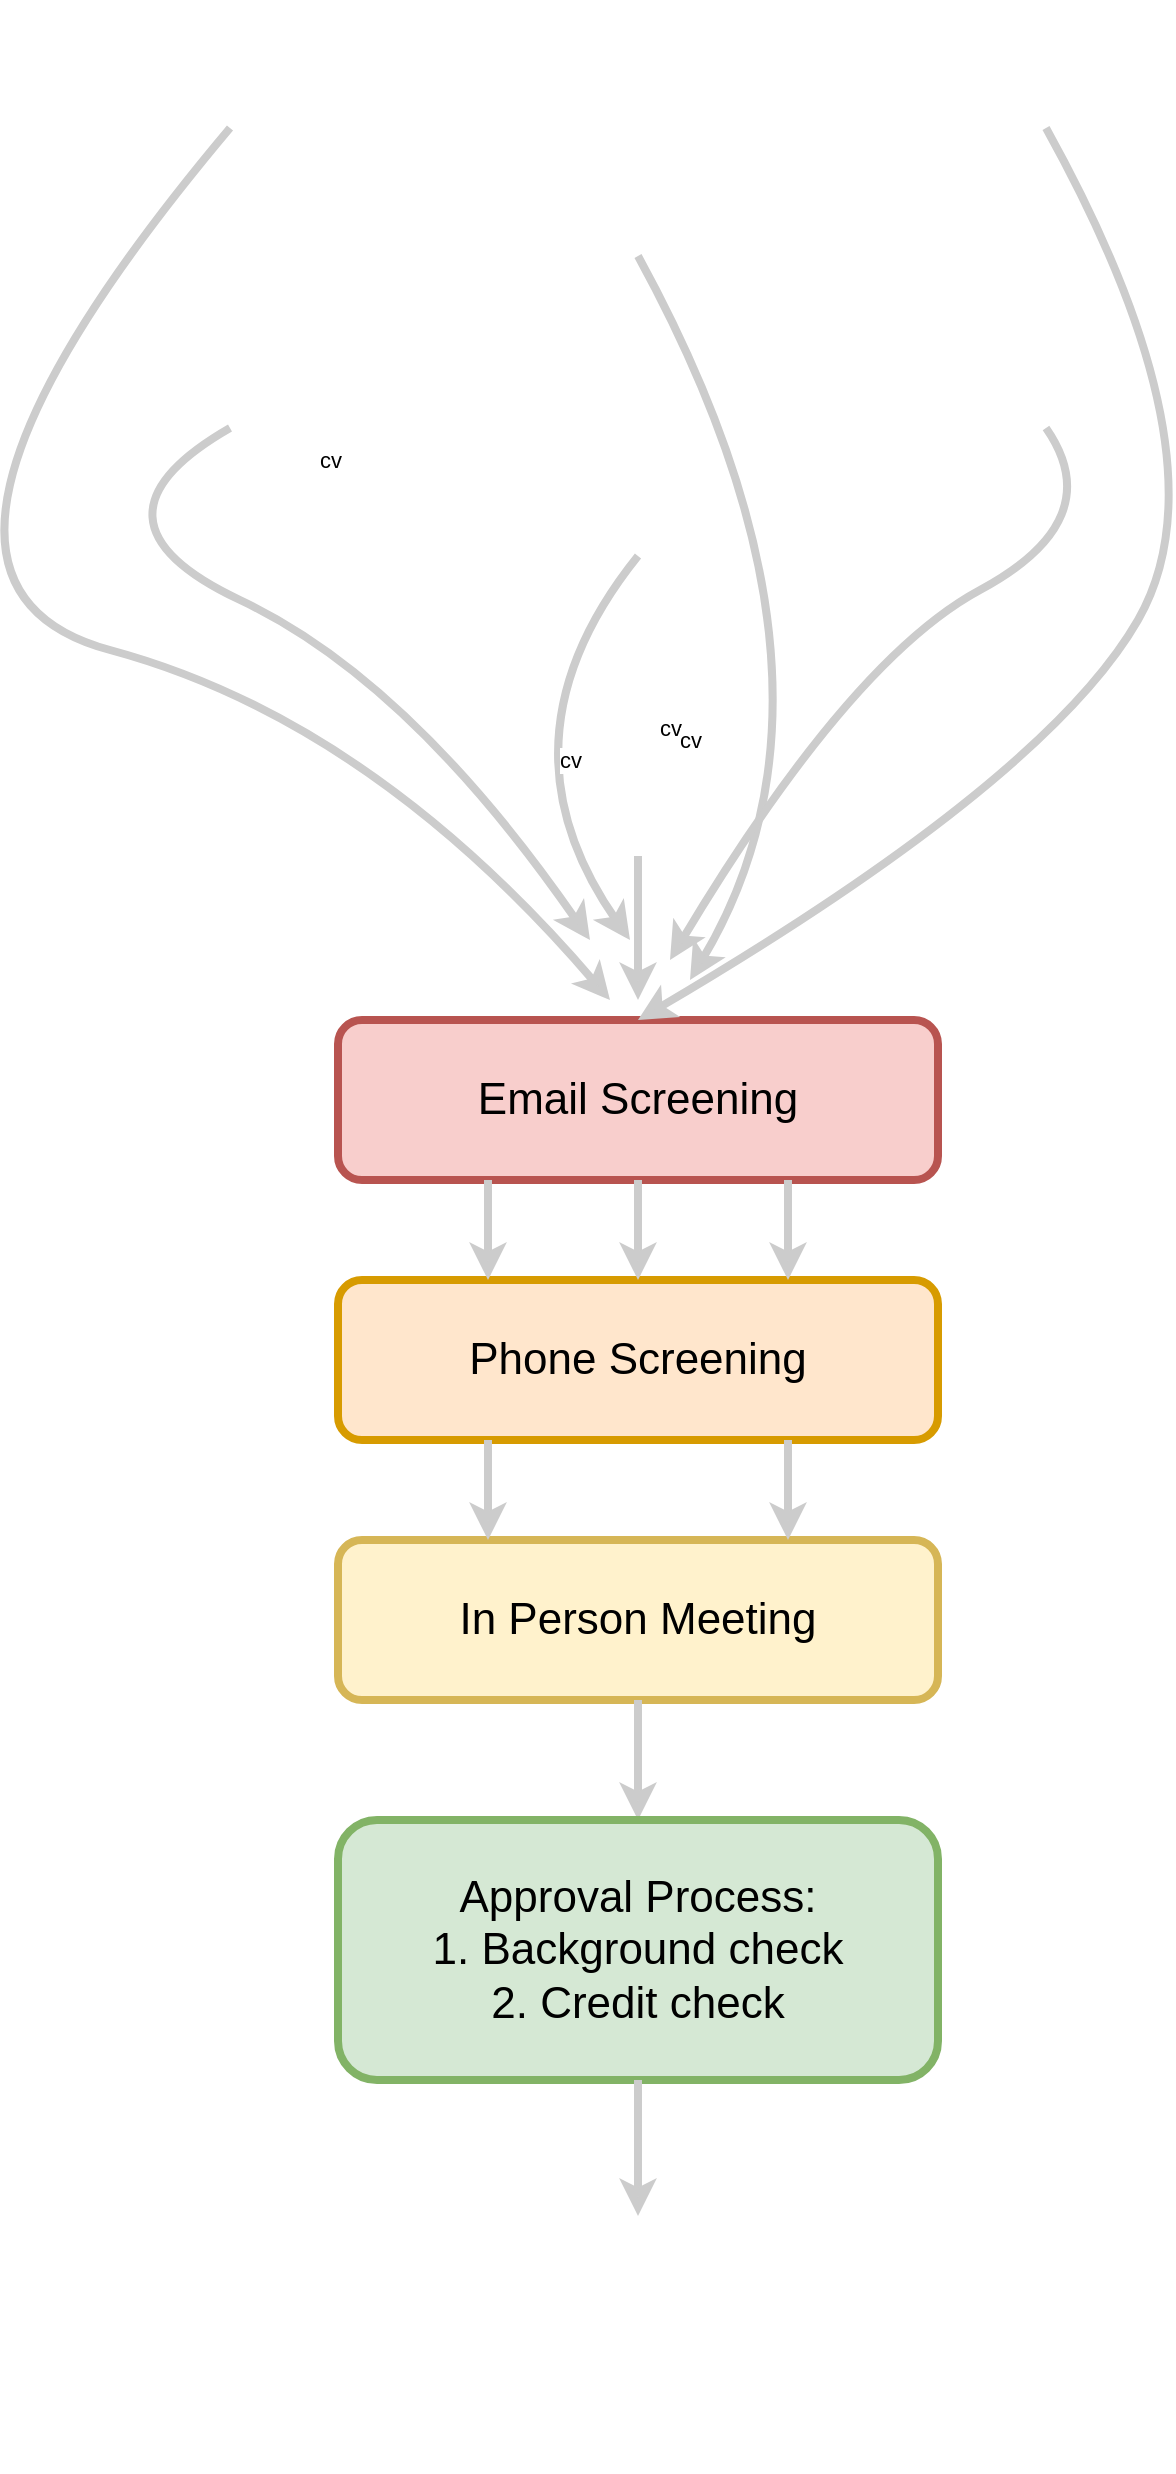<mxfile version="11.1.4" type="device"><diagram id="V3EihlHXr4Rv0LzXhgEK" name="Page-1"><mxGraphModel dx="2266" dy="757" grid="1" gridSize="10" guides="1" tooltips="1" connect="1" arrows="1" fold="1" page="1" pageScale="1" pageWidth="850" pageHeight="1100" math="0" shadow="0"><root><mxCell id="0"/><mxCell id="1" parent="0"/><mxCell id="s0NexDpnCs0Hj_2VSAh0-21" value="cv" style="curved=1;endArrow=classic;html=1;strokeWidth=4;exitX=0.5;exitY=1;exitDx=0;exitDy=0;strokeColor=#CCCCCC;" edge="1" parent="1" source="s0NexDpnCs0Hj_2VSAh0-5"><mxGeometry x="-1" y="66" width="50" height="50" relative="1" as="geometry"><mxPoint x="274" y="488" as="sourcePoint"/><mxPoint x="264" y="700" as="targetPoint"/><Array as="points"/><mxPoint x="-50" y="-64" as="offset"/></mxGeometry></mxCell><mxCell id="s0NexDpnCs0Hj_2VSAh0-20" value="cv" style="curved=1;endArrow=classic;html=1;strokeWidth=4;exitX=0.5;exitY=1;exitDx=0;exitDy=0;strokeColor=#CCCCCC;" edge="1" parent="1" source="s0NexDpnCs0Hj_2VSAh0-4"><mxGeometry x="0.243" y="27" width="50" height="50" relative="1" as="geometry"><mxPoint x="274" y="338" as="sourcePoint"/><mxPoint x="260" y="670" as="targetPoint"/><Array as="points"><mxPoint x="190" y="570"/></Array><mxPoint as="offset"/></mxGeometry></mxCell><mxCell id="s0NexDpnCs0Hj_2VSAh0-18" value="cv" style="curved=1;endArrow=classic;html=1;strokeWidth=4;exitX=0.5;exitY=1;exitDx=0;exitDy=0;strokeColor=#CCCCCC;" edge="1" parent="1" source="s0NexDpnCs0Hj_2VSAh0-2"><mxGeometry x="0.506" y="-62" width="50" height="50" relative="1" as="geometry"><mxPoint x="478" y="424" as="sourcePoint"/><mxPoint x="290" y="690" as="targetPoint"/><Array as="points"><mxPoint x="380" y="540"/></Array><mxPoint as="offset"/></mxGeometry></mxCell><mxCell id="s0NexDpnCs0Hj_2VSAh0-1" value="" style="shape=image;html=1;verticalAlign=top;verticalLabelPosition=bottom;labelBackgroundColor=#ffffff;imageAspect=0;aspect=fixed;image=https://cdn4.iconfinder.com/data/icons/avatars-xmas-giveaway/128/punk_man_person_avatar-128.png" vertex="1" parent="1"><mxGeometry x="60" y="200" width="128" height="128" as="geometry"/></mxCell><mxCell id="s0NexDpnCs0Hj_2VSAh0-2" value="" style="shape=image;html=1;verticalAlign=top;verticalLabelPosition=bottom;labelBackgroundColor=#ffffff;imageAspect=0;aspect=fixed;image=https://cdn4.iconfinder.com/data/icons/avatars-xmas-giveaway/128/indian_man_male_person-128.png" vertex="1" parent="1"><mxGeometry x="200" y="200" width="128" height="128" as="geometry"/></mxCell><mxCell id="s0NexDpnCs0Hj_2VSAh0-3" value="" style="shape=image;html=1;verticalAlign=top;verticalLabelPosition=bottom;labelBackgroundColor=#ffffff;imageAspect=0;aspect=fixed;image=https://cdn4.iconfinder.com/data/icons/avatars-xmas-giveaway/128/girl_person_kid_child-128.png" vertex="1" parent="1"><mxGeometry x="60" y="350" width="128" height="128" as="geometry"/></mxCell><mxCell id="s0NexDpnCs0Hj_2VSAh0-4" value="" style="shape=image;html=1;verticalAlign=top;verticalLabelPosition=bottom;labelBackgroundColor=#ffffff;imageAspect=0;aspect=fixed;image=https://cdn4.iconfinder.com/data/icons/avatars-xmas-giveaway/128/boy_person_avatar_kid-128.png" vertex="1" parent="1"><mxGeometry x="200" y="350" width="128" height="128" as="geometry"/></mxCell><mxCell id="s0NexDpnCs0Hj_2VSAh0-5" value="" style="shape=image;html=1;verticalAlign=top;verticalLabelPosition=bottom;labelBackgroundColor=#ffffff;imageAspect=0;aspect=fixed;image=https://cdn4.iconfinder.com/data/icons/avatars-xmas-giveaway/128/afro_woman_female_person-128.png" vertex="1" parent="1"><mxGeometry x="200" y="500" width="128" height="128" as="geometry"/></mxCell><mxCell id="s0NexDpnCs0Hj_2VSAh0-6" value="" style="shape=image;html=1;verticalAlign=top;verticalLabelPosition=bottom;labelBackgroundColor=#ffffff;imageAspect=0;aspect=fixed;image=https://cdn4.iconfinder.com/data/icons/avatars-xmas-giveaway/128/pilot_traveller_person_avatar-128.png" vertex="1" parent="1"><mxGeometry x="340" y="200" width="128" height="128" as="geometry"/></mxCell><mxCell id="s0NexDpnCs0Hj_2VSAh0-7" value="" style="shape=image;html=1;verticalAlign=top;verticalLabelPosition=bottom;labelBackgroundColor=#ffffff;imageAspect=0;aspect=fixed;image=https://cdn1.iconfinder.com/data/icons/user-pictures/100/male3-128.png" vertex="1" parent="1"><mxGeometry x="340" y="350" width="128" height="128" as="geometry"/></mxCell><mxCell id="s0NexDpnCs0Hj_2VSAh0-9" value="&lt;font style=&quot;font-size: 22px&quot;&gt;Email Screening&lt;/font&gt;" style="rounded=1;whiteSpace=wrap;html=1;fillColor=#f8cecc;strokeColor=#b85450;strokeWidth=4;" vertex="1" parent="1"><mxGeometry x="114" y="710" width="300" height="80" as="geometry"/></mxCell><mxCell id="s0NexDpnCs0Hj_2VSAh0-10" value="&lt;font style=&quot;font-size: 22px&quot;&gt;Phone Screening&lt;br&gt;&lt;/font&gt;" style="rounded=1;whiteSpace=wrap;html=1;fillColor=#ffe6cc;strokeColor=#d79b00;strokeWidth=4;" vertex="1" parent="1"><mxGeometry x="114" y="840" width="300" height="80" as="geometry"/></mxCell><mxCell id="s0NexDpnCs0Hj_2VSAh0-11" value="&lt;font style=&quot;font-size: 22px&quot;&gt;In Person Meeting&lt;br&gt;&lt;/font&gt;" style="rounded=1;whiteSpace=wrap;html=1;fillColor=#fff2cc;strokeColor=#d6b656;strokeWidth=4;" vertex="1" parent="1"><mxGeometry x="114" y="970" width="300" height="80" as="geometry"/></mxCell><mxCell id="s0NexDpnCs0Hj_2VSAh0-15" value="" style="curved=1;endArrow=classic;html=1;entryX=0.5;entryY=0;entryDx=0;entryDy=0;strokeWidth=4;exitX=1;exitY=0.5;exitDx=0;exitDy=0;strokeColor=#CCCCCC;" edge="1" parent="1" source="s0NexDpnCs0Hj_2VSAh0-6" target="s0NexDpnCs0Hj_2VSAh0-9"><mxGeometry width="50" height="50" relative="1" as="geometry"><mxPoint x="510" y="600" as="sourcePoint"/><mxPoint x="560" y="550" as="targetPoint"/><Array as="points"><mxPoint x="560" y="430"/><mxPoint x="468" y="590"/></Array></mxGeometry></mxCell><mxCell id="s0NexDpnCs0Hj_2VSAh0-16" value="" style="curved=1;endArrow=classic;html=1;strokeWidth=4;exitX=0;exitY=0.5;exitDx=0;exitDy=0;strokeColor=#CCCCCC;" edge="1" parent="1" source="s0NexDpnCs0Hj_2VSAh0-1"><mxGeometry width="50" height="50" relative="1" as="geometry"><mxPoint x="478" y="274" as="sourcePoint"/><mxPoint x="250" y="700" as="targetPoint"/><Array as="points"><mxPoint x="-130" y="490"/><mxPoint x="130" y="560"/></Array></mxGeometry></mxCell><mxCell id="s0NexDpnCs0Hj_2VSAh0-17" value="" style="curved=1;endArrow=classic;html=1;strokeWidth=4;exitX=1;exitY=0.5;exitDx=0;exitDy=0;strokeColor=#CCCCCC;" edge="1" parent="1" source="s0NexDpnCs0Hj_2VSAh0-7"><mxGeometry width="50" height="50" relative="1" as="geometry"><mxPoint x="478" y="274" as="sourcePoint"/><mxPoint x="280" y="680" as="targetPoint"/><Array as="points"><mxPoint x="500" y="460"/><mxPoint x="370" y="530"/></Array></mxGeometry></mxCell><mxCell id="s0NexDpnCs0Hj_2VSAh0-19" value="cv" style="curved=1;endArrow=classic;html=1;strokeWidth=4;exitX=0;exitY=0.5;exitDx=0;exitDy=0;strokeColor=#CCCCCC;" edge="1" parent="1" source="s0NexDpnCs0Hj_2VSAh0-3"><mxGeometry x="-0.1" y="82" width="50" height="50" relative="1" as="geometry"><mxPoint x="274" y="338" as="sourcePoint"/><mxPoint x="240" y="670" as="targetPoint"/><Array as="points"><mxPoint x="-20" y="460"/><mxPoint x="150" y="540"/></Array><mxPoint as="offset"/></mxGeometry></mxCell><mxCell id="s0NexDpnCs0Hj_2VSAh0-22" value="" style="endArrow=classic;html=1;strokeWidth=4;entryX=0.25;entryY=0;entryDx=0;entryDy=0;exitX=0.25;exitY=1;exitDx=0;exitDy=0;strokeColor=#CCCCCC;" edge="1" parent="1" source="s0NexDpnCs0Hj_2VSAh0-9" target="s0NexDpnCs0Hj_2VSAh0-10"><mxGeometry width="50" height="50" relative="1" as="geometry"><mxPoint x="-50" y="1280" as="sourcePoint"/><mxPoint y="1230" as="targetPoint"/></mxGeometry></mxCell><mxCell id="s0NexDpnCs0Hj_2VSAh0-23" value="" style="endArrow=classic;html=1;strokeWidth=4;entryX=0.5;entryY=0;entryDx=0;entryDy=0;exitX=0.5;exitY=1;exitDx=0;exitDy=0;strokeColor=#CCCCCC;" edge="1" parent="1" source="s0NexDpnCs0Hj_2VSAh0-9" target="s0NexDpnCs0Hj_2VSAh0-10"><mxGeometry width="50" height="50" relative="1" as="geometry"><mxPoint x="199" y="800" as="sourcePoint"/><mxPoint x="199" y="850" as="targetPoint"/></mxGeometry></mxCell><mxCell id="s0NexDpnCs0Hj_2VSAh0-24" value="" style="endArrow=classic;html=1;strokeWidth=4;entryX=0.75;entryY=0;entryDx=0;entryDy=0;exitX=0.75;exitY=1;exitDx=0;exitDy=0;strokeColor=#CCCCCC;" edge="1" parent="1" source="s0NexDpnCs0Hj_2VSAh0-9" target="s0NexDpnCs0Hj_2VSAh0-10"><mxGeometry width="50" height="50" relative="1" as="geometry"><mxPoint x="209" y="810" as="sourcePoint"/><mxPoint x="209" y="860" as="targetPoint"/></mxGeometry></mxCell><mxCell id="s0NexDpnCs0Hj_2VSAh0-25" value="" style="endArrow=classic;html=1;strokeWidth=4;entryX=0.75;entryY=0;entryDx=0;entryDy=0;exitX=0.75;exitY=1;exitDx=0;exitDy=0;strokeColor=#CCCCCC;" edge="1" parent="1" source="s0NexDpnCs0Hj_2VSAh0-10" target="s0NexDpnCs0Hj_2VSAh0-11"><mxGeometry width="50" height="50" relative="1" as="geometry"><mxPoint x="349" y="800" as="sourcePoint"/><mxPoint x="349" y="850" as="targetPoint"/></mxGeometry></mxCell><mxCell id="s0NexDpnCs0Hj_2VSAh0-26" value="" style="endArrow=classic;html=1;strokeWidth=4;entryX=0.25;entryY=0;entryDx=0;entryDy=0;strokeColor=#CCCCCC;" edge="1" parent="1" target="s0NexDpnCs0Hj_2VSAh0-11"><mxGeometry width="50" height="50" relative="1" as="geometry"><mxPoint x="189" y="920" as="sourcePoint"/><mxPoint x="199" y="850" as="targetPoint"/></mxGeometry></mxCell><mxCell id="s0NexDpnCs0Hj_2VSAh0-27" value="" style="endArrow=classic;html=1;strokeWidth=4;entryX=0.5;entryY=0;entryDx=0;entryDy=0;exitX=0.5;exitY=1;exitDx=0;exitDy=0;strokeColor=#CCCCCC;" edge="1" parent="1" source="s0NexDpnCs0Hj_2VSAh0-11" target="s0NexDpnCs0Hj_2VSAh0-28"><mxGeometry width="50" height="50" relative="1" as="geometry"><mxPoint x="349" y="930" as="sourcePoint"/><mxPoint x="262" y="1100" as="targetPoint"/></mxGeometry></mxCell><mxCell id="s0NexDpnCs0Hj_2VSAh0-28" value="&lt;div style=&quot;font-size: 22px&quot;&gt;&lt;font style=&quot;font-size: 22px&quot;&gt;Approval Process:&lt;/font&gt;&lt;/div&gt;&lt;div style=&quot;font-size: 22px&quot;&gt;&lt;font style=&quot;font-size: 22px&quot;&gt;1. Background check&lt;/font&gt;&lt;/div&gt;&lt;div style=&quot;font-size: 22px&quot;&gt;&lt;font style=&quot;font-size: 22px&quot;&gt;2. Credit check&lt;br&gt;&lt;/font&gt;&lt;/div&gt;" style="rounded=1;whiteSpace=wrap;html=1;fillColor=#d5e8d4;strokeColor=#82b366;strokeWidth=4;" vertex="1" parent="1"><mxGeometry x="114" y="1110" width="300" height="130" as="geometry"/></mxCell><mxCell id="s0NexDpnCs0Hj_2VSAh0-29" value="" style="shape=image;html=1;verticalAlign=top;verticalLabelPosition=bottom;labelBackgroundColor=#ffffff;imageAspect=0;aspect=fixed;image=https://cdn4.iconfinder.com/data/icons/avatars-xmas-giveaway/128/girl_person_kid_child-128.png" vertex="1" parent="1"><mxGeometry x="200" y="1308" width="128" height="128" as="geometry"/></mxCell><mxCell id="s0NexDpnCs0Hj_2VSAh0-30" value="" style="endArrow=classic;html=1;strokeWidth=4;entryX=0.5;entryY=0;entryDx=0;entryDy=0;exitX=0.5;exitY=1;exitDx=0;exitDy=0;strokeColor=#CCCCCC;" edge="1" parent="1" source="s0NexDpnCs0Hj_2VSAh0-28" target="s0NexDpnCs0Hj_2VSAh0-29"><mxGeometry width="50" height="50" relative="1" as="geometry"><mxPoint x="310" y="1210" as="sourcePoint"/><mxPoint x="263" y="1260" as="targetPoint"/></mxGeometry></mxCell></root></mxGraphModel></diagram></mxfile>